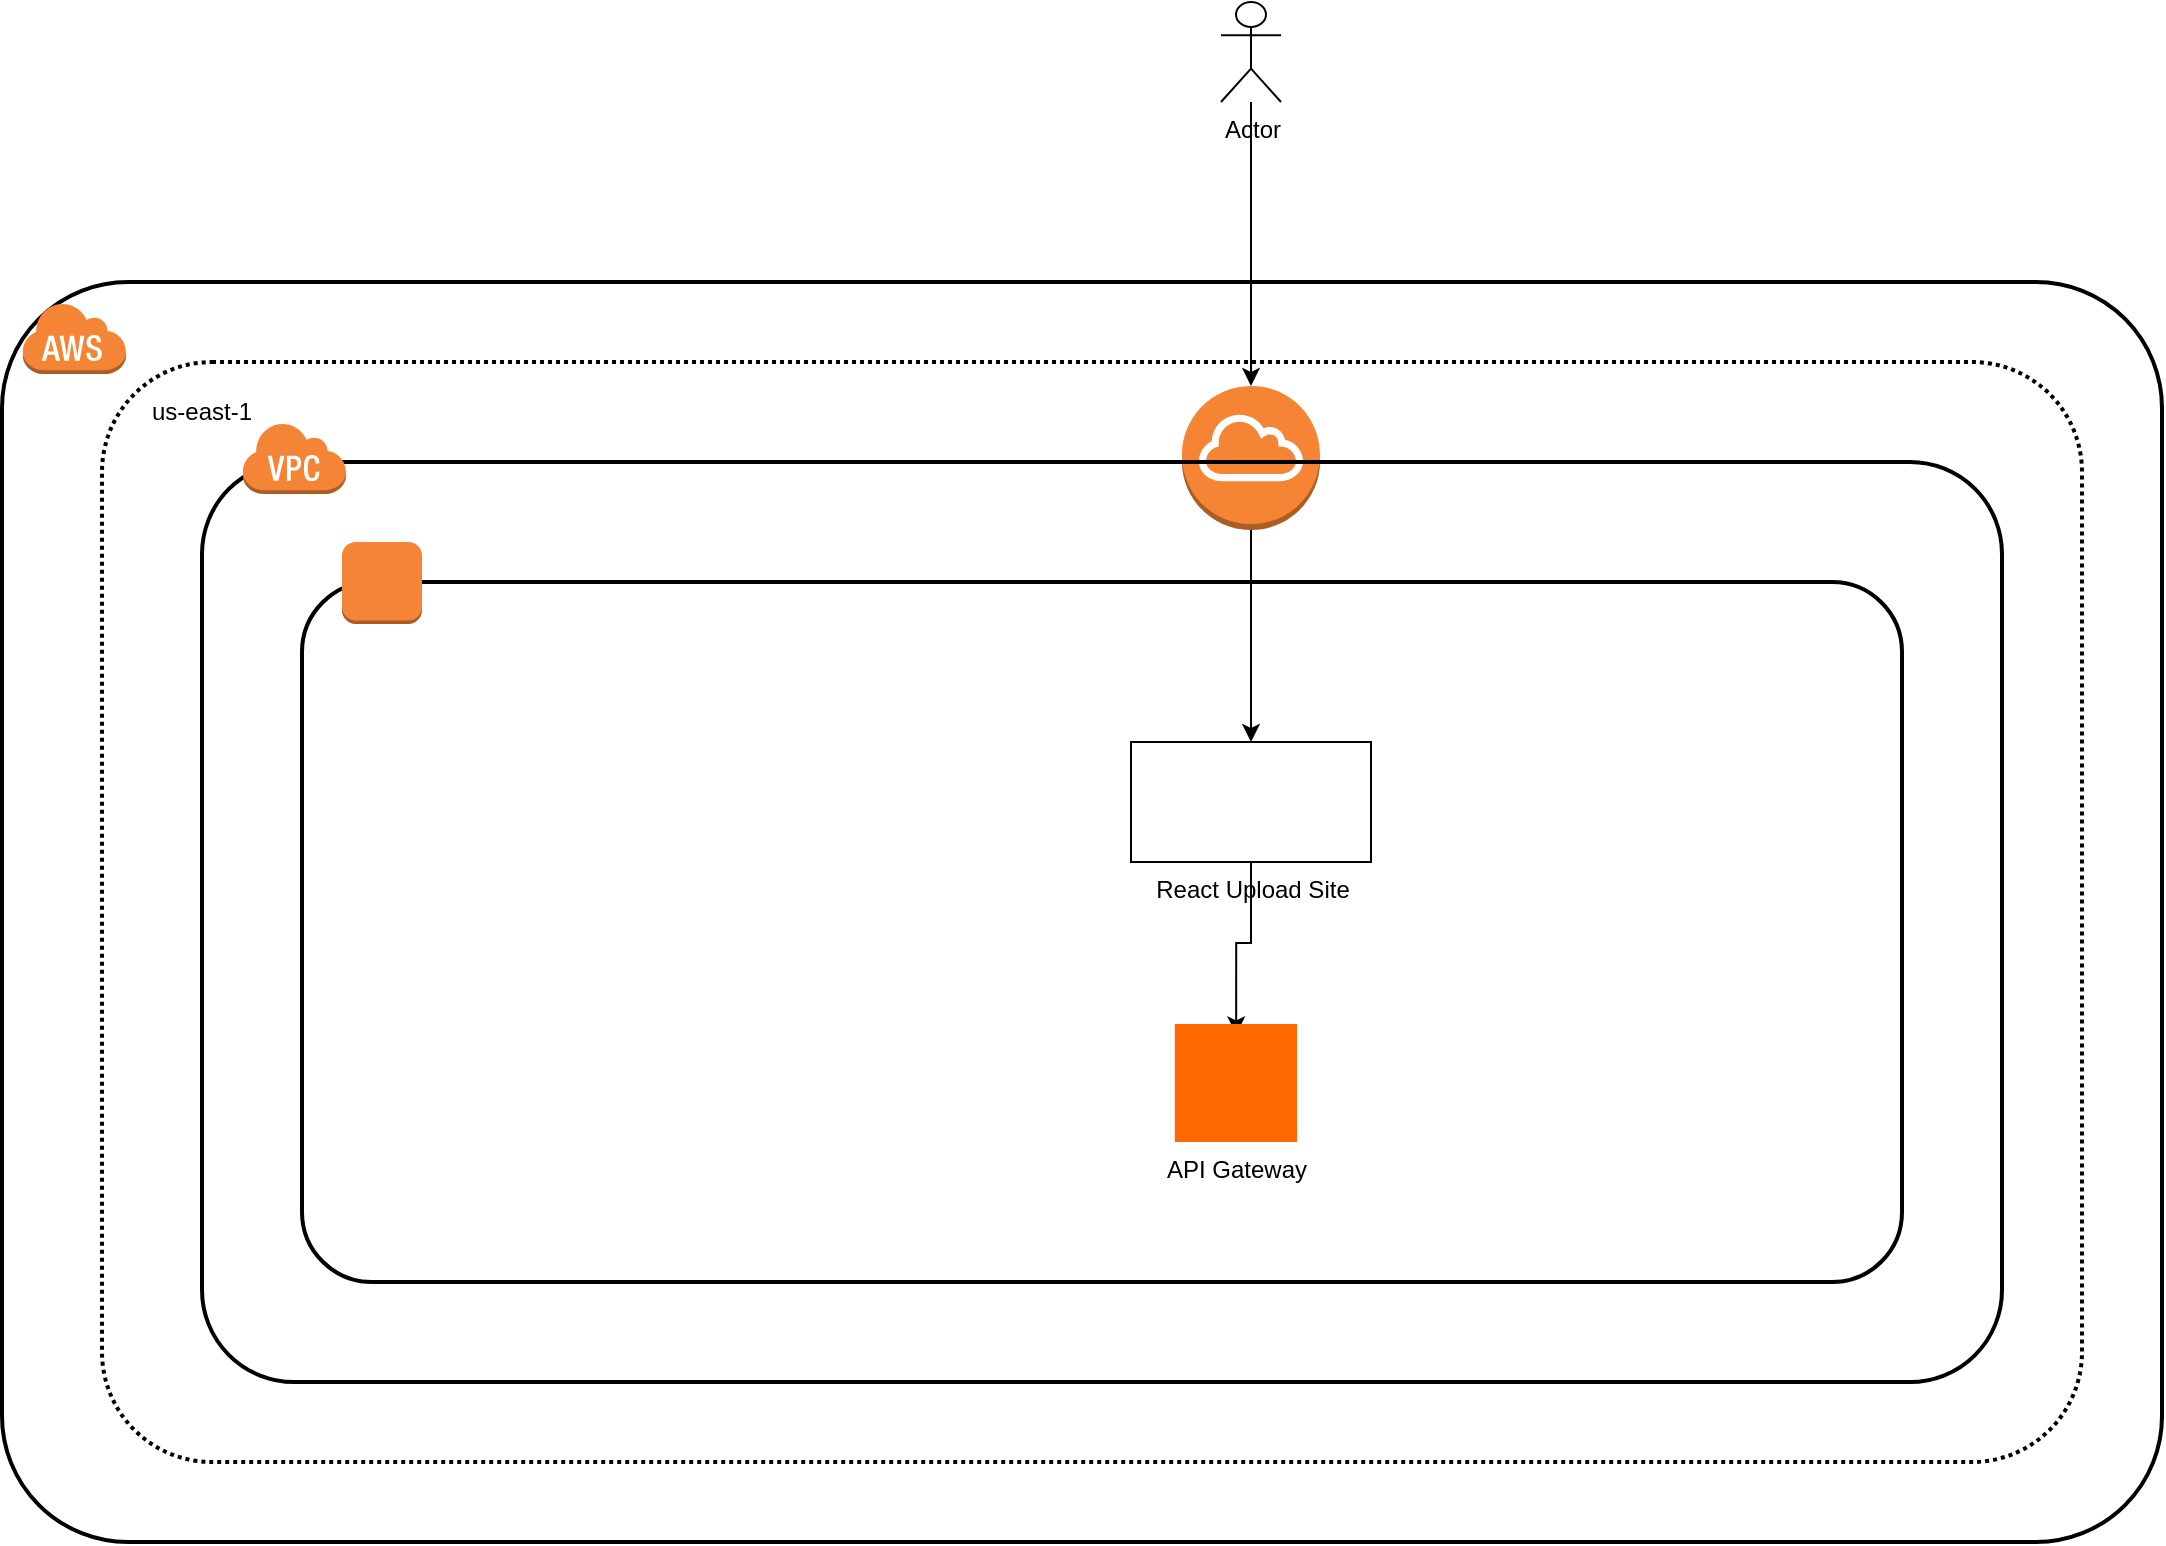 <mxfile version="26.2.14">
  <diagram name="Page-1" id="WlNeoa_LyfkZodj_b_rL">
    <mxGraphModel dx="786" dy="465" grid="1" gridSize="10" guides="1" tooltips="1" connect="1" arrows="1" fold="1" page="1" pageScale="1" pageWidth="827" pageHeight="1169" math="0" shadow="0">
      <root>
        <mxCell id="0" />
        <mxCell id="1" parent="0" />
        <mxCell id="DHyPLUI4_UK5zwE4Fx0b-7" value="" style="rounded=1;arcSize=10;dashed=0;fillColor=none;gradientColor=none;strokeWidth=2;" vertex="1" parent="1">
          <mxGeometry x="230" y="290" width="800" height="350" as="geometry" />
        </mxCell>
        <mxCell id="Hho7az7k6USnW51aK7pY-1" value="" style="rounded=1;arcSize=10;dashed=0;fillColor=none;gradientColor=none;strokeWidth=2;" parent="1" vertex="1">
          <mxGeometry x="80" y="140" width="1080" height="630" as="geometry" />
        </mxCell>
        <mxCell id="Hho7az7k6USnW51aK7pY-2" value="" style="dashed=0;html=1;shape=mxgraph.aws3.cloud;fillColor=#F58536;gradientColor=none;dashed=0;" parent="1" vertex="1">
          <mxGeometry x="90" y="150" width="52" height="36" as="geometry" />
        </mxCell>
        <mxCell id="Hho7az7k6USnW51aK7pY-11" value="" style="rounded=1;arcSize=10;dashed=1;fillColor=none;gradientColor=none;dashPattern=1 1;strokeWidth=2;" parent="1" vertex="1">
          <mxGeometry x="130" y="180" width="990" height="550" as="geometry" />
        </mxCell>
        <mxCell id="Hho7az7k6USnW51aK7pY-12" value="us-east-1" style="text;strokeColor=none;align=center;fillColor=none;html=1;verticalAlign=middle;whiteSpace=wrap;rounded=0;" parent="1" vertex="1">
          <mxGeometry x="150" y="190" width="60" height="30" as="geometry" />
        </mxCell>
        <mxCell id="DHyPLUI4_UK5zwE4Fx0b-10" style="edgeStyle=orthogonalEdgeStyle;rounded=0;orthogonalLoop=1;jettySize=auto;html=1;" edge="1" parent="1" source="DHyPLUI4_UK5zwE4Fx0b-2" target="DHyPLUI4_UK5zwE4Fx0b-9">
          <mxGeometry relative="1" as="geometry" />
        </mxCell>
        <mxCell id="DHyPLUI4_UK5zwE4Fx0b-2" value="" style="outlineConnect=0;dashed=0;verticalLabelPosition=bottom;verticalAlign=top;align=center;html=1;shape=mxgraph.aws3.internet_gateway;fillColor=#F58534;gradientColor=none;" vertex="1" parent="1">
          <mxGeometry x="670" y="192" width="69" height="72" as="geometry" />
        </mxCell>
        <mxCell id="DHyPLUI4_UK5zwE4Fx0b-3" value="Actor" style="shape=umlActor;verticalLabelPosition=bottom;verticalAlign=top;html=1;outlineConnect=0;" vertex="1" parent="1">
          <mxGeometry x="689.5" width="30" height="50" as="geometry" />
        </mxCell>
        <mxCell id="DHyPLUI4_UK5zwE4Fx0b-4" style="edgeStyle=orthogonalEdgeStyle;rounded=0;orthogonalLoop=1;jettySize=auto;html=1;entryX=0.5;entryY=0;entryDx=0;entryDy=0;entryPerimeter=0;" edge="1" parent="1" source="DHyPLUI4_UK5zwE4Fx0b-3" target="DHyPLUI4_UK5zwE4Fx0b-2">
          <mxGeometry relative="1" as="geometry" />
        </mxCell>
        <mxCell id="DHyPLUI4_UK5zwE4Fx0b-5" value="" style="rounded=1;arcSize=10;dashed=0;fillColor=none;gradientColor=none;strokeWidth=2;" vertex="1" parent="1">
          <mxGeometry x="180" y="230" width="900" height="460" as="geometry" />
        </mxCell>
        <mxCell id="DHyPLUI4_UK5zwE4Fx0b-6" value="" style="dashed=0;html=1;shape=mxgraph.aws3.virtual_private_cloud;fillColor=#F58536;gradientColor=none;dashed=0;" vertex="1" parent="1">
          <mxGeometry x="200" y="210" width="52" height="36" as="geometry" />
        </mxCell>
        <mxCell id="DHyPLUI4_UK5zwE4Fx0b-8" value="" style="dashed=0;html=1;shape=mxgraph.aws3.instance;fillColor=#F58536;gradientColor=none;dashed=0;" vertex="1" parent="1">
          <mxGeometry x="250" y="270" width="40" height="41" as="geometry" />
        </mxCell>
        <mxCell id="DHyPLUI4_UK5zwE4Fx0b-9" value="React Upload Site&lt;div&gt;&lt;br&gt;&lt;/div&gt;" style="verticalLabelPosition=bottom;verticalAlign=top;html=1;shape=mxgraph.basic.rect;fillColor2=none;strokeWidth=1;size=20;indent=5;" vertex="1" parent="1">
          <mxGeometry x="644.5" y="370" width="120" height="60" as="geometry" />
        </mxCell>
        <mxCell id="DHyPLUI4_UK5zwE4Fx0b-14" style="edgeStyle=orthogonalEdgeStyle;rounded=0;orthogonalLoop=1;jettySize=auto;html=1;entryX=0.502;entryY=0.088;entryDx=0;entryDy=0;entryPerimeter=0;" edge="1" parent="1" source="DHyPLUI4_UK5zwE4Fx0b-9" target="DHyPLUI4_UK5zwE4Fx0b-11">
          <mxGeometry relative="1" as="geometry" />
        </mxCell>
        <mxCell id="DHyPLUI4_UK5zwE4Fx0b-11" value="API Gateway" style="points=[];aspect=fixed;html=1;align=center;shadow=0;dashed=0;fillColor=#FF6A00;strokeColor=none;shape=mxgraph.alibaba_cloud.apigateway;verticalAlign=top;labelPosition=center;verticalLabelPosition=bottom;" vertex="1" parent="1">
          <mxGeometry x="666.4" y="511" width="61.13" height="59" as="geometry" />
        </mxCell>
      </root>
    </mxGraphModel>
  </diagram>
</mxfile>

